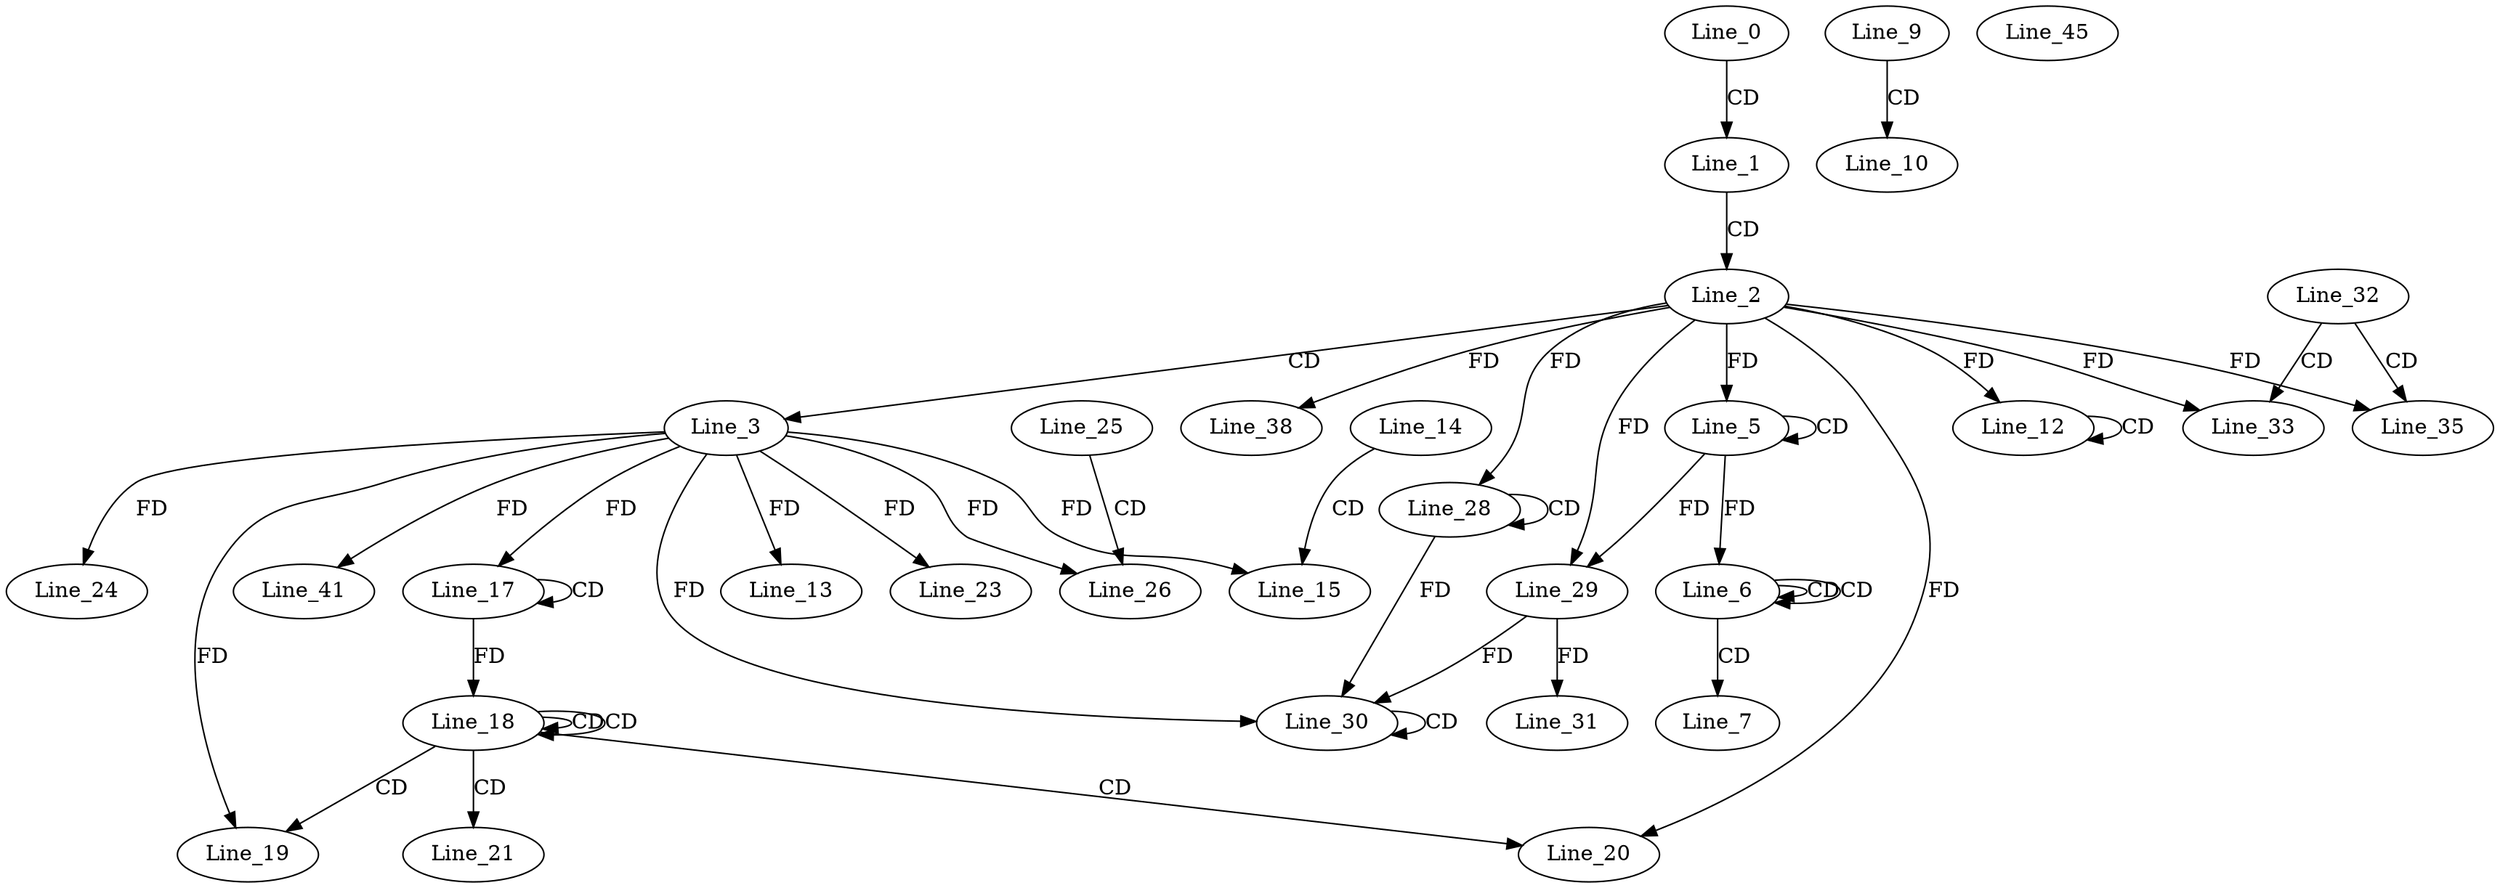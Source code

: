 digraph G {
  Line_0;
  Line_1;
  Line_2;
  Line_3;
  Line_5;
  Line_5;
  Line_6;
  Line_6;
  Line_6;
  Line_7;
  Line_9;
  Line_10;
  Line_12;
  Line_12;
  Line_12;
  Line_13;
  Line_14;
  Line_15;
  Line_17;
  Line_17;
  Line_18;
  Line_18;
  Line_18;
  Line_19;
  Line_20;
  Line_21;
  Line_23;
  Line_24;
  Line_25;
  Line_26;
  Line_28;
  Line_28;
  Line_28;
  Line_29;
  Line_29;
  Line_30;
  Line_30;
  Line_29;
  Line_31;
  Line_32;
  Line_33;
  Line_35;
  Line_38;
  Line_41;
  Line_45;
  Line_0 -> Line_1 [ label="CD" ];
  Line_1 -> Line_2 [ label="CD" ];
  Line_2 -> Line_3 [ label="CD" ];
  Line_5 -> Line_5 [ label="CD" ];
  Line_2 -> Line_5 [ label="FD" ];
  Line_6 -> Line_6 [ label="CD" ];
  Line_6 -> Line_6 [ label="CD" ];
  Line_5 -> Line_6 [ label="FD" ];
  Line_6 -> Line_7 [ label="CD" ];
  Line_9 -> Line_10 [ label="CD" ];
  Line_12 -> Line_12 [ label="CD" ];
  Line_2 -> Line_12 [ label="FD" ];
  Line_3 -> Line_13 [ label="FD" ];
  Line_14 -> Line_15 [ label="CD" ];
  Line_3 -> Line_15 [ label="FD" ];
  Line_17 -> Line_17 [ label="CD" ];
  Line_3 -> Line_17 [ label="FD" ];
  Line_18 -> Line_18 [ label="CD" ];
  Line_18 -> Line_18 [ label="CD" ];
  Line_17 -> Line_18 [ label="FD" ];
  Line_18 -> Line_19 [ label="CD" ];
  Line_3 -> Line_19 [ label="FD" ];
  Line_18 -> Line_20 [ label="CD" ];
  Line_2 -> Line_20 [ label="FD" ];
  Line_18 -> Line_21 [ label="CD" ];
  Line_3 -> Line_23 [ label="FD" ];
  Line_3 -> Line_24 [ label="FD" ];
  Line_25 -> Line_26 [ label="CD" ];
  Line_3 -> Line_26 [ label="FD" ];
  Line_28 -> Line_28 [ label="CD" ];
  Line_2 -> Line_28 [ label="FD" ];
  Line_2 -> Line_29 [ label="FD" ];
  Line_5 -> Line_29 [ label="FD" ];
  Line_30 -> Line_30 [ label="CD" ];
  Line_3 -> Line_30 [ label="FD" ];
  Line_28 -> Line_30 [ label="FD" ];
  Line_29 -> Line_30 [ label="FD" ];
  Line_29 -> Line_31 [ label="FD" ];
  Line_32 -> Line_33 [ label="CD" ];
  Line_2 -> Line_33 [ label="FD" ];
  Line_32 -> Line_35 [ label="CD" ];
  Line_2 -> Line_35 [ label="FD" ];
  Line_2 -> Line_38 [ label="FD" ];
  Line_3 -> Line_41 [ label="FD" ];
}
